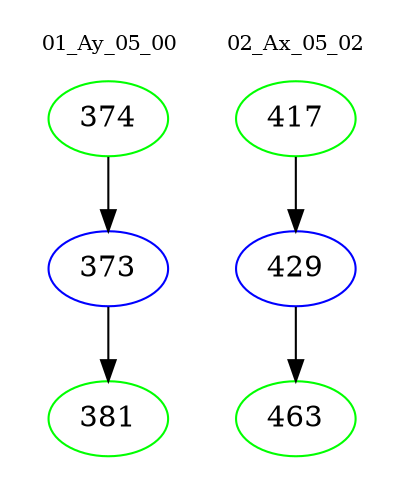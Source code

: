 digraph{
subgraph cluster_0 {
color = white
label = "01_Ay_05_00";
fontsize=10;
T0_374 [label="374", color="green"]
T0_374 -> T0_373 [color="black"]
T0_373 [label="373", color="blue"]
T0_373 -> T0_381 [color="black"]
T0_381 [label="381", color="green"]
}
subgraph cluster_1 {
color = white
label = "02_Ax_05_02";
fontsize=10;
T1_417 [label="417", color="green"]
T1_417 -> T1_429 [color="black"]
T1_429 [label="429", color="blue"]
T1_429 -> T1_463 [color="black"]
T1_463 [label="463", color="green"]
}
}
